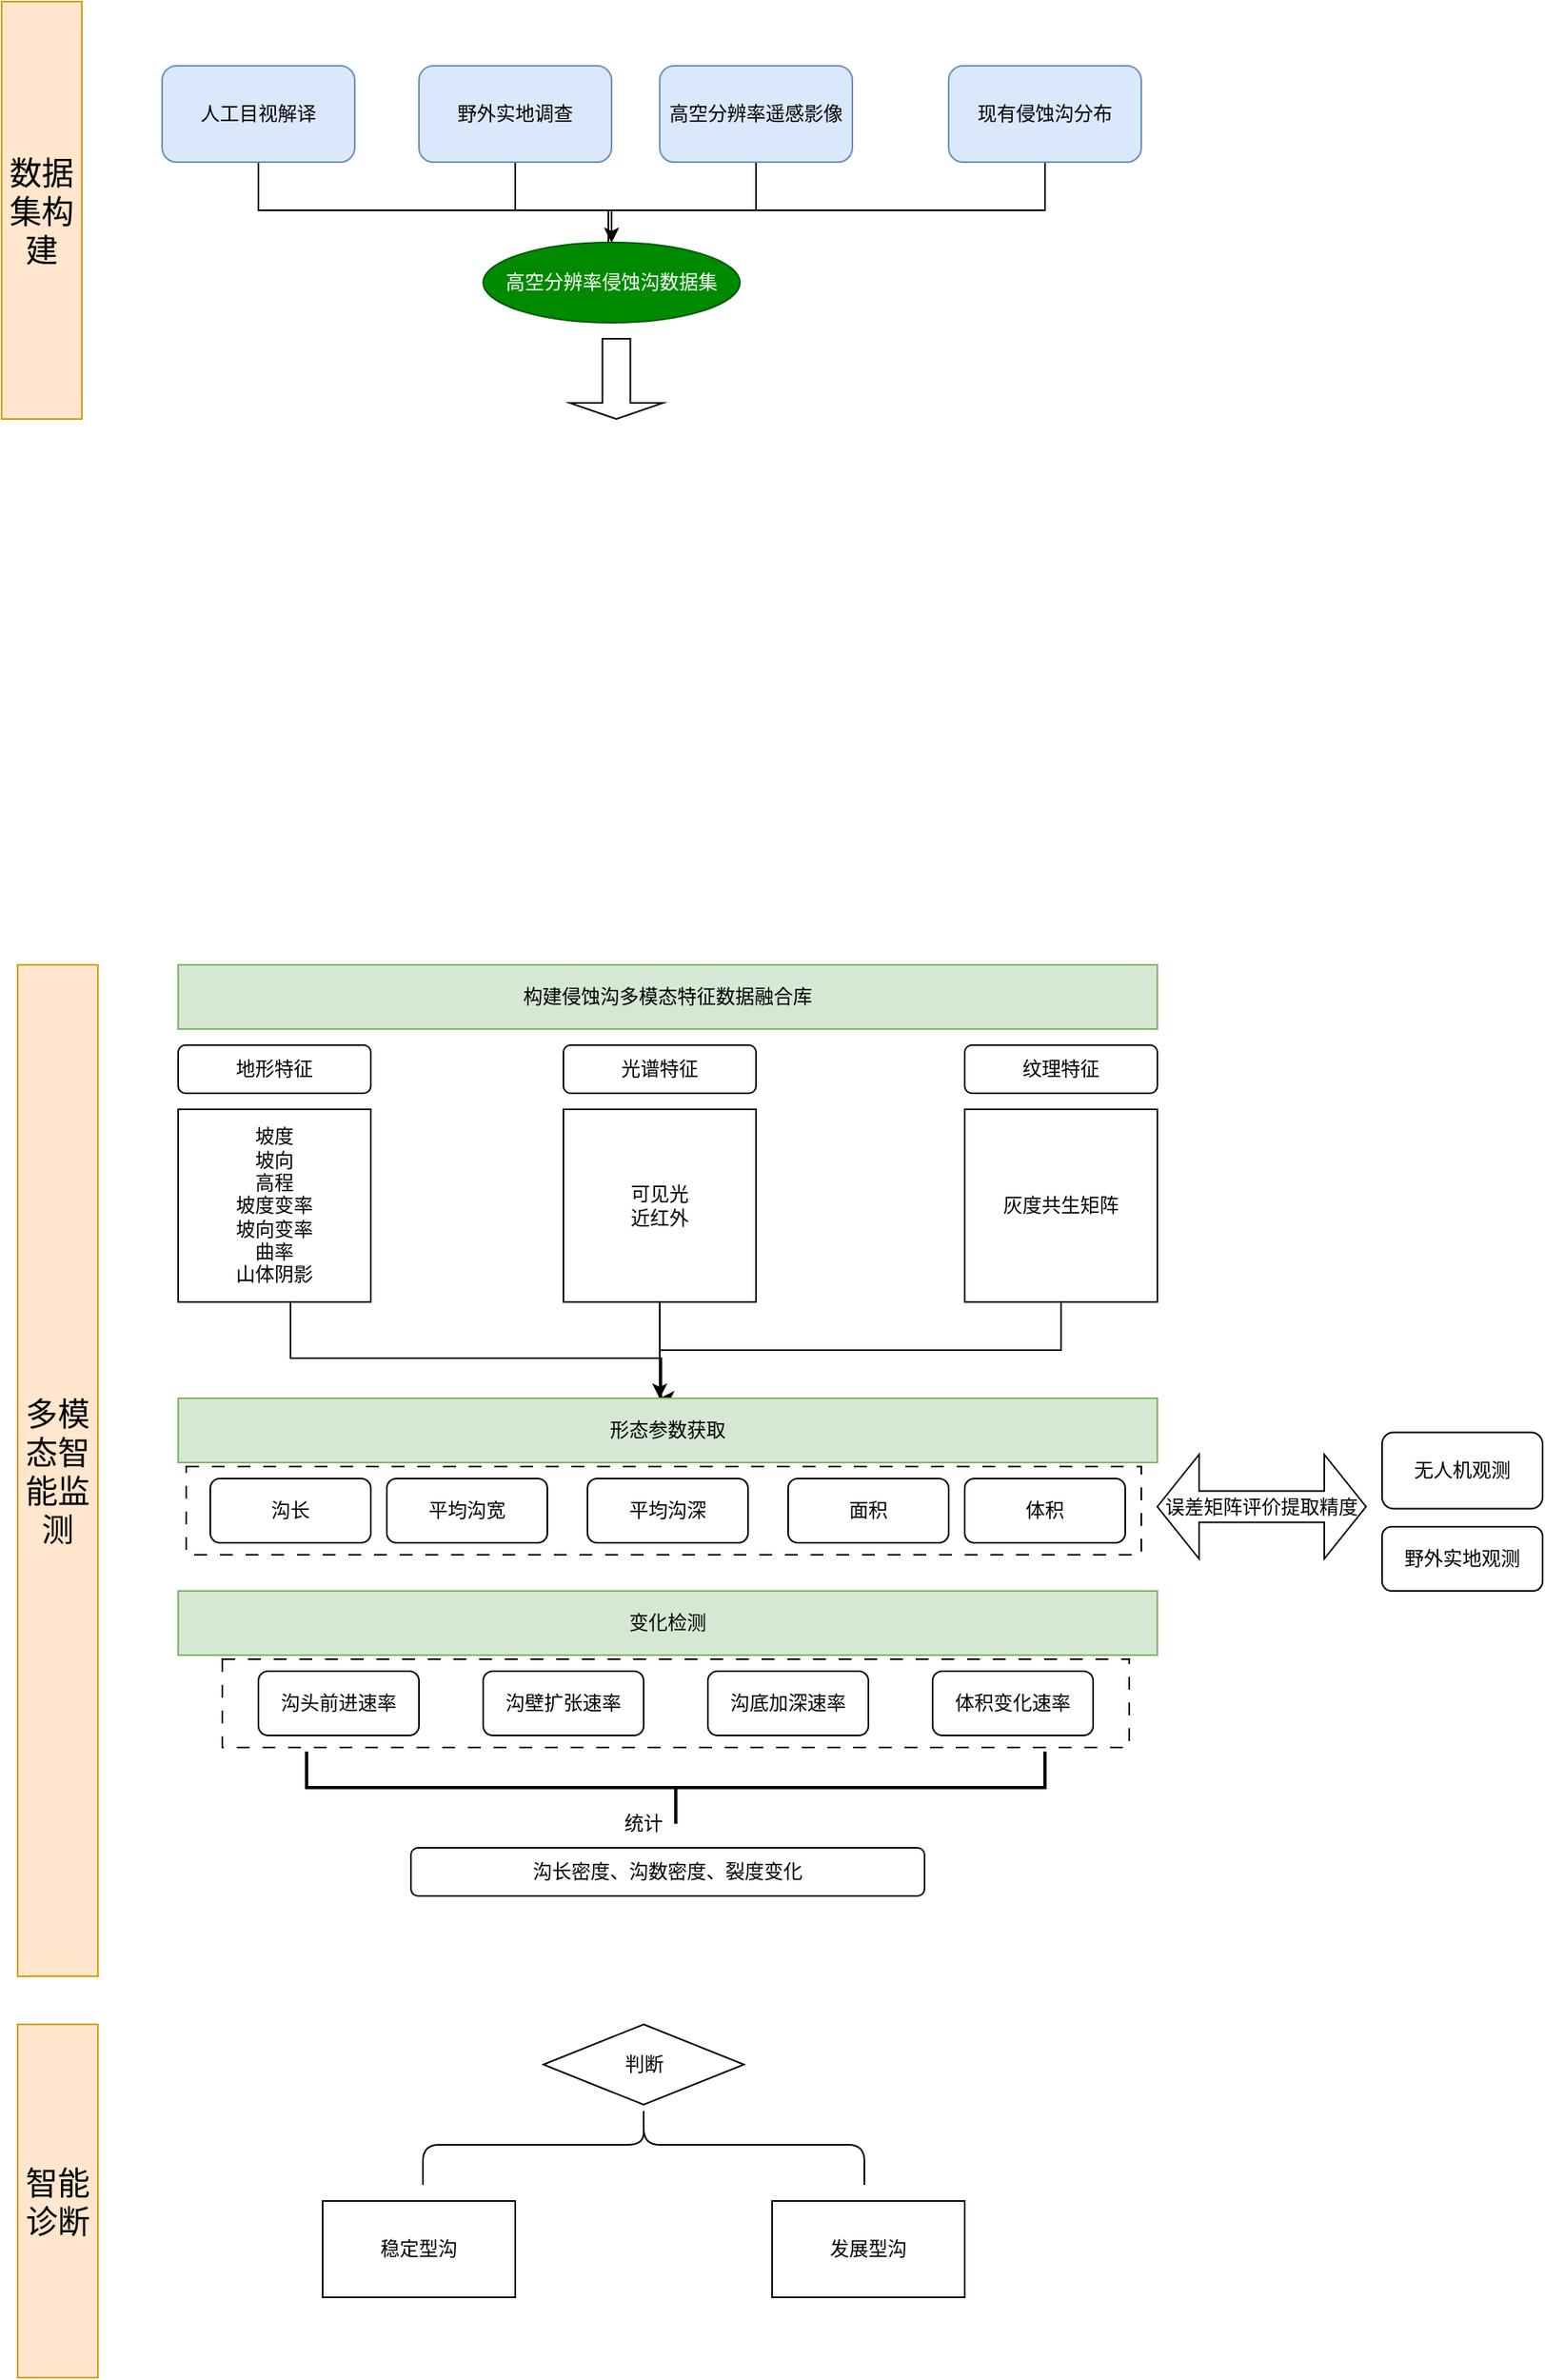 <mxfile version="26.1.0">
  <diagram name="第 1 页" id="TZFuUK252T7A37Ij6whs">
    <mxGraphModel dx="1226" dy="1843" grid="1" gridSize="10" guides="1" tooltips="1" connect="1" arrows="1" fold="1" page="1" pageScale="1" pageWidth="827" pageHeight="1169" math="0" shadow="0">
      <root>
        <mxCell id="0" />
        <mxCell id="1" parent="0" />
        <mxCell id="YTZnSgjd3nYbgK_upiZN-1" value="&lt;font style=&quot;font-size: 20px;&quot;&gt;数据集构建&lt;/font&gt;" style="rounded=0;whiteSpace=wrap;html=1;fillColor=#ffe6cc;strokeColor=#d79b00;" vertex="1" parent="1">
          <mxGeometry x="50" y="-320" width="50" height="260" as="geometry" />
        </mxCell>
        <mxCell id="YTZnSgjd3nYbgK_upiZN-2" value="&lt;font style=&quot;font-size: 20px;&quot;&gt;多模态智能监测&lt;/font&gt;" style="rounded=0;whiteSpace=wrap;html=1;fillColor=#ffe6cc;strokeColor=#d79b00;" vertex="1" parent="1">
          <mxGeometry x="60" y="280" width="50" height="630" as="geometry" />
        </mxCell>
        <mxCell id="YTZnSgjd3nYbgK_upiZN-4" value="&lt;font style=&quot;font-size: 20px;&quot;&gt;智能诊断&lt;/font&gt;" style="rounded=0;whiteSpace=wrap;html=1;fillColor=#ffe6cc;strokeColor=#d79b00;" vertex="1" parent="1">
          <mxGeometry x="60" y="940" width="50" height="220" as="geometry" />
        </mxCell>
        <mxCell id="YTZnSgjd3nYbgK_upiZN-13" style="edgeStyle=orthogonalEdgeStyle;rounded=0;orthogonalLoop=1;jettySize=auto;html=1;entryX=0.547;entryY=0.015;entryDx=0;entryDy=0;entryPerimeter=0;" edge="1" parent="1" target="YTZnSgjd3nYbgK_upiZN-14">
          <mxGeometry relative="1" as="geometry">
            <mxPoint x="240" y="-100" as="targetPoint" />
            <mxPoint x="210" y="-230" as="sourcePoint" />
            <Array as="points">
              <mxPoint x="210" y="-190" />
              <mxPoint x="428" y="-190" />
              <mxPoint x="428" y="-139" />
            </Array>
          </mxGeometry>
        </mxCell>
        <mxCell id="YTZnSgjd3nYbgK_upiZN-8" value="人工目视解译" style="rounded=1;whiteSpace=wrap;html=1;fillColor=#dae8fc;strokeColor=#6c8ebf;" vertex="1" parent="1">
          <mxGeometry x="150" y="-280" width="120" height="60" as="geometry" />
        </mxCell>
        <mxCell id="YTZnSgjd3nYbgK_upiZN-19" style="edgeStyle=orthogonalEdgeStyle;rounded=0;orthogonalLoop=1;jettySize=auto;html=1;entryX=0.5;entryY=0;entryDx=0;entryDy=0;" edge="1" parent="1" source="YTZnSgjd3nYbgK_upiZN-9" target="YTZnSgjd3nYbgK_upiZN-14">
          <mxGeometry relative="1" as="geometry">
            <Array as="points">
              <mxPoint x="370" y="-190" />
              <mxPoint x="430" y="-190" />
            </Array>
          </mxGeometry>
        </mxCell>
        <mxCell id="YTZnSgjd3nYbgK_upiZN-9" value="野外实地调查" style="rounded=1;whiteSpace=wrap;html=1;fillColor=#dae8fc;strokeColor=#6c8ebf;" vertex="1" parent="1">
          <mxGeometry x="310" y="-280" width="120" height="60" as="geometry" />
        </mxCell>
        <mxCell id="YTZnSgjd3nYbgK_upiZN-16" style="edgeStyle=orthogonalEdgeStyle;rounded=0;orthogonalLoop=1;jettySize=auto;html=1;" edge="1" parent="1" source="YTZnSgjd3nYbgK_upiZN-10" target="YTZnSgjd3nYbgK_upiZN-14">
          <mxGeometry relative="1" as="geometry">
            <Array as="points">
              <mxPoint x="520" y="-190" />
              <mxPoint x="430" y="-190" />
            </Array>
          </mxGeometry>
        </mxCell>
        <mxCell id="YTZnSgjd3nYbgK_upiZN-10" value="高空分辨率遥感影像" style="rounded=1;whiteSpace=wrap;html=1;fillColor=#dae8fc;strokeColor=#6c8ebf;" vertex="1" parent="1">
          <mxGeometry x="460" y="-280" width="120" height="60" as="geometry" />
        </mxCell>
        <mxCell id="YTZnSgjd3nYbgK_upiZN-27" style="edgeStyle=orthogonalEdgeStyle;rounded=0;orthogonalLoop=1;jettySize=auto;html=1;entryX=0.5;entryY=0;entryDx=0;entryDy=0;" edge="1" parent="1" source="YTZnSgjd3nYbgK_upiZN-11" target="YTZnSgjd3nYbgK_upiZN-14">
          <mxGeometry relative="1" as="geometry">
            <Array as="points">
              <mxPoint x="700" y="-190" />
              <mxPoint x="430" y="-190" />
            </Array>
          </mxGeometry>
        </mxCell>
        <mxCell id="YTZnSgjd3nYbgK_upiZN-11" value="现有侵蚀沟分布" style="rounded=1;whiteSpace=wrap;html=1;fillColor=#dae8fc;strokeColor=#6c8ebf;" vertex="1" parent="1">
          <mxGeometry x="640" y="-280" width="120" height="60" as="geometry" />
        </mxCell>
        <mxCell id="YTZnSgjd3nYbgK_upiZN-14" value="高空分辨率侵蚀沟数据集" style="ellipse;whiteSpace=wrap;html=1;fillColor=#008a00;strokeColor=#005700;fontColor=#ffffff;" vertex="1" parent="1">
          <mxGeometry x="350" y="-170" width="160" height="50" as="geometry" />
        </mxCell>
        <mxCell id="YTZnSgjd3nYbgK_upiZN-20" value="构建侵蚀沟多模态特征数据融合库" style="rounded=0;whiteSpace=wrap;html=1;fillColor=#d5e8d4;strokeColor=#82b366;" vertex="1" parent="1">
          <mxGeometry x="160" y="280" width="610" height="40" as="geometry" />
        </mxCell>
        <mxCell id="YTZnSgjd3nYbgK_upiZN-21" value="地形特征" style="rounded=1;whiteSpace=wrap;html=1;" vertex="1" parent="1">
          <mxGeometry x="160" y="330" width="120" height="30" as="geometry" />
        </mxCell>
        <mxCell id="YTZnSgjd3nYbgK_upiZN-22" value="光谱特征" style="rounded=1;whiteSpace=wrap;html=1;" vertex="1" parent="1">
          <mxGeometry x="400" y="330" width="120" height="30" as="geometry" />
        </mxCell>
        <mxCell id="YTZnSgjd3nYbgK_upiZN-23" value="纹理特征" style="rounded=1;whiteSpace=wrap;html=1;" vertex="1" parent="1">
          <mxGeometry x="650" y="330" width="120" height="30" as="geometry" />
        </mxCell>
        <mxCell id="YTZnSgjd3nYbgK_upiZN-25" value="" style="shape=singleArrow;direction=south;whiteSpace=wrap;html=1;" vertex="1" parent="1">
          <mxGeometry x="404" y="-110" width="58" height="50" as="geometry" />
        </mxCell>
        <mxCell id="YTZnSgjd3nYbgK_upiZN-33" style="edgeStyle=orthogonalEdgeStyle;rounded=0;orthogonalLoop=1;jettySize=auto;html=1;exitX=0.5;exitY=1;exitDx=0;exitDy=0;" edge="1" parent="1">
          <mxGeometry relative="1" as="geometry">
            <mxPoint x="460" y="550" as="targetPoint" />
            <mxPoint x="230" y="490" as="sourcePoint" />
            <Array as="points">
              <mxPoint x="230" y="525" />
              <mxPoint x="461" y="525" />
            </Array>
          </mxGeometry>
        </mxCell>
        <mxCell id="YTZnSgjd3nYbgK_upiZN-28" value="坡度&lt;div&gt;坡向&lt;/div&gt;&lt;div&gt;高程&lt;/div&gt;&lt;div&gt;坡度变率&lt;/div&gt;&lt;div&gt;坡向变率&lt;/div&gt;&lt;div&gt;曲率&lt;/div&gt;&lt;div&gt;山体阴影&lt;/div&gt;" style="whiteSpace=wrap;html=1;aspect=fixed;" vertex="1" parent="1">
          <mxGeometry x="160" y="370" width="120" height="120" as="geometry" />
        </mxCell>
        <mxCell id="YTZnSgjd3nYbgK_upiZN-34" style="edgeStyle=orthogonalEdgeStyle;rounded=0;orthogonalLoop=1;jettySize=auto;html=1;" edge="1" parent="1" source="YTZnSgjd3nYbgK_upiZN-29">
          <mxGeometry relative="1" as="geometry">
            <mxPoint x="460" y="550" as="targetPoint" />
          </mxGeometry>
        </mxCell>
        <mxCell id="YTZnSgjd3nYbgK_upiZN-29" value="可见光&lt;div&gt;近红外&lt;/div&gt;" style="whiteSpace=wrap;html=1;aspect=fixed;" vertex="1" parent="1">
          <mxGeometry x="400" y="370" width="120" height="120" as="geometry" />
        </mxCell>
        <mxCell id="YTZnSgjd3nYbgK_upiZN-35" style="edgeStyle=orthogonalEdgeStyle;rounded=0;orthogonalLoop=1;jettySize=auto;html=1;" edge="1" parent="1">
          <mxGeometry relative="1" as="geometry">
            <mxPoint x="460" y="550" as="targetPoint" />
            <mxPoint x="710" y="490" as="sourcePoint" />
            <Array as="points">
              <mxPoint x="710" y="520" />
              <mxPoint x="460" y="520" />
            </Array>
          </mxGeometry>
        </mxCell>
        <mxCell id="YTZnSgjd3nYbgK_upiZN-30" value="灰度共生矩阵" style="whiteSpace=wrap;html=1;aspect=fixed;" vertex="1" parent="1">
          <mxGeometry x="650" y="370" width="120" height="120" as="geometry" />
        </mxCell>
        <mxCell id="YTZnSgjd3nYbgK_upiZN-36" value="形态参数获取" style="rounded=0;whiteSpace=wrap;html=1;fillColor=#d5e8d4;strokeColor=#82b366;" vertex="1" parent="1">
          <mxGeometry x="160" y="550" width="610" height="40" as="geometry" />
        </mxCell>
        <mxCell id="YTZnSgjd3nYbgK_upiZN-37" value="沟长" style="rounded=1;whiteSpace=wrap;html=1;" vertex="1" parent="1">
          <mxGeometry x="180" y="600" width="100" height="40" as="geometry" />
        </mxCell>
        <mxCell id="YTZnSgjd3nYbgK_upiZN-38" value="平均沟宽" style="rounded=1;whiteSpace=wrap;html=1;" vertex="1" parent="1">
          <mxGeometry x="290" y="600" width="100" height="40" as="geometry" />
        </mxCell>
        <mxCell id="YTZnSgjd3nYbgK_upiZN-39" value="平均沟深" style="rounded=1;whiteSpace=wrap;html=1;" vertex="1" parent="1">
          <mxGeometry x="415" y="600" width="100" height="40" as="geometry" />
        </mxCell>
        <mxCell id="YTZnSgjd3nYbgK_upiZN-40" value="体积" style="rounded=1;whiteSpace=wrap;html=1;" vertex="1" parent="1">
          <mxGeometry x="650" y="600" width="100" height="40" as="geometry" />
        </mxCell>
        <mxCell id="YTZnSgjd3nYbgK_upiZN-41" value="变化检测" style="rounded=0;whiteSpace=wrap;html=1;fillColor=#d5e8d4;strokeColor=#82b366;" vertex="1" parent="1">
          <mxGeometry x="160" y="670" width="610" height="40" as="geometry" />
        </mxCell>
        <mxCell id="YTZnSgjd3nYbgK_upiZN-42" value="沟头前进速率" style="rounded=1;whiteSpace=wrap;html=1;" vertex="1" parent="1">
          <mxGeometry x="210" y="720" width="100" height="40" as="geometry" />
        </mxCell>
        <mxCell id="YTZnSgjd3nYbgK_upiZN-43" value="沟壁扩张速率" style="rounded=1;whiteSpace=wrap;html=1;" vertex="1" parent="1">
          <mxGeometry x="350" y="720" width="100" height="40" as="geometry" />
        </mxCell>
        <mxCell id="YTZnSgjd3nYbgK_upiZN-44" value="沟底加深速率" style="rounded=1;whiteSpace=wrap;html=1;" vertex="1" parent="1">
          <mxGeometry x="490" y="720" width="100" height="40" as="geometry" />
        </mxCell>
        <mxCell id="YTZnSgjd3nYbgK_upiZN-45" value="" style="strokeWidth=2;html=1;shape=mxgraph.flowchart.annotation_2;align=left;labelPosition=right;pointerEvents=1;direction=north;" vertex="1" parent="1">
          <mxGeometry x="240" y="770" width="460" height="45" as="geometry" />
        </mxCell>
        <mxCell id="YTZnSgjd3nYbgK_upiZN-48" value="沟长密度、沟数密度、裂度变化" style="rounded=1;whiteSpace=wrap;html=1;" vertex="1" parent="1">
          <mxGeometry x="305" y="830" width="320" height="30" as="geometry" />
        </mxCell>
        <mxCell id="YTZnSgjd3nYbgK_upiZN-52" value="体积变化速率" style="rounded=1;whiteSpace=wrap;html=1;" vertex="1" parent="1">
          <mxGeometry x="630" y="720" width="100" height="40" as="geometry" />
        </mxCell>
        <mxCell id="YTZnSgjd3nYbgK_upiZN-53" value="统计" style="text;strokeColor=none;align=center;fillColor=none;html=1;verticalAlign=middle;whiteSpace=wrap;rounded=0;" vertex="1" parent="1">
          <mxGeometry x="420" y="800" width="60" height="30" as="geometry" />
        </mxCell>
        <mxCell id="YTZnSgjd3nYbgK_upiZN-59" value="面积" style="rounded=1;whiteSpace=wrap;html=1;" vertex="1" parent="1">
          <mxGeometry x="540" y="600" width="100" height="40" as="geometry" />
        </mxCell>
        <mxCell id="YTZnSgjd3nYbgK_upiZN-62" value="" style="shape=curlyBracket;whiteSpace=wrap;html=1;rounded=1;labelPosition=left;verticalLabelPosition=middle;align=right;verticalAlign=middle;size=0.5;direction=south;" vertex="1" parent="1">
          <mxGeometry x="312.5" y="990" width="275" height="50" as="geometry" />
        </mxCell>
        <mxCell id="YTZnSgjd3nYbgK_upiZN-64" value="判断" style="rhombus;whiteSpace=wrap;html=1;" vertex="1" parent="1">
          <mxGeometry x="387.5" y="940" width="125" height="50" as="geometry" />
        </mxCell>
        <mxCell id="YTZnSgjd3nYbgK_upiZN-65" value="稳定型沟" style="rounded=0;whiteSpace=wrap;html=1;" vertex="1" parent="1">
          <mxGeometry x="250" y="1050" width="120" height="60" as="geometry" />
        </mxCell>
        <mxCell id="YTZnSgjd3nYbgK_upiZN-66" value="发展型沟" style="rounded=0;whiteSpace=wrap;html=1;" vertex="1" parent="1">
          <mxGeometry x="530" y="1050" width="120" height="60" as="geometry" />
        </mxCell>
        <mxCell id="YTZnSgjd3nYbgK_upiZN-67" value="" style="verticalLabelPosition=bottom;verticalAlign=top;html=1;shape=mxgraph.basic.rect;fillColor2=none;strokeWidth=1;size=20;indent=5;fillStyle=cross-hatch;fillColor=none;dashed=1;dashPattern=8 8;" vertex="1" parent="1">
          <mxGeometry x="187.5" y="712.5" width="565" height="55" as="geometry" />
        </mxCell>
        <mxCell id="YTZnSgjd3nYbgK_upiZN-68" value="" style="verticalLabelPosition=bottom;verticalAlign=top;html=1;shape=mxgraph.basic.rect;fillColor2=none;strokeWidth=1;size=20;indent=5;fillStyle=cross-hatch;fillColor=none;dashed=1;dashPattern=8 8;" vertex="1" parent="1">
          <mxGeometry x="165" y="592.5" width="595" height="55" as="geometry" />
        </mxCell>
        <mxCell id="YTZnSgjd3nYbgK_upiZN-69" value="误差矩阵评价提取精度" style="shape=doubleArrow;whiteSpace=wrap;html=1;" vertex="1" parent="1">
          <mxGeometry x="770" y="585" width="130" height="65" as="geometry" />
        </mxCell>
        <mxCell id="YTZnSgjd3nYbgK_upiZN-70" value="无人机观测" style="rounded=1;whiteSpace=wrap;html=1;" vertex="1" parent="1">
          <mxGeometry x="910" y="571.25" width="100" height="47.5" as="geometry" />
        </mxCell>
        <mxCell id="YTZnSgjd3nYbgK_upiZN-71" value="野外实地观测" style="rounded=1;whiteSpace=wrap;html=1;" vertex="1" parent="1">
          <mxGeometry x="910" y="630" width="100" height="40" as="geometry" />
        </mxCell>
      </root>
    </mxGraphModel>
  </diagram>
</mxfile>
